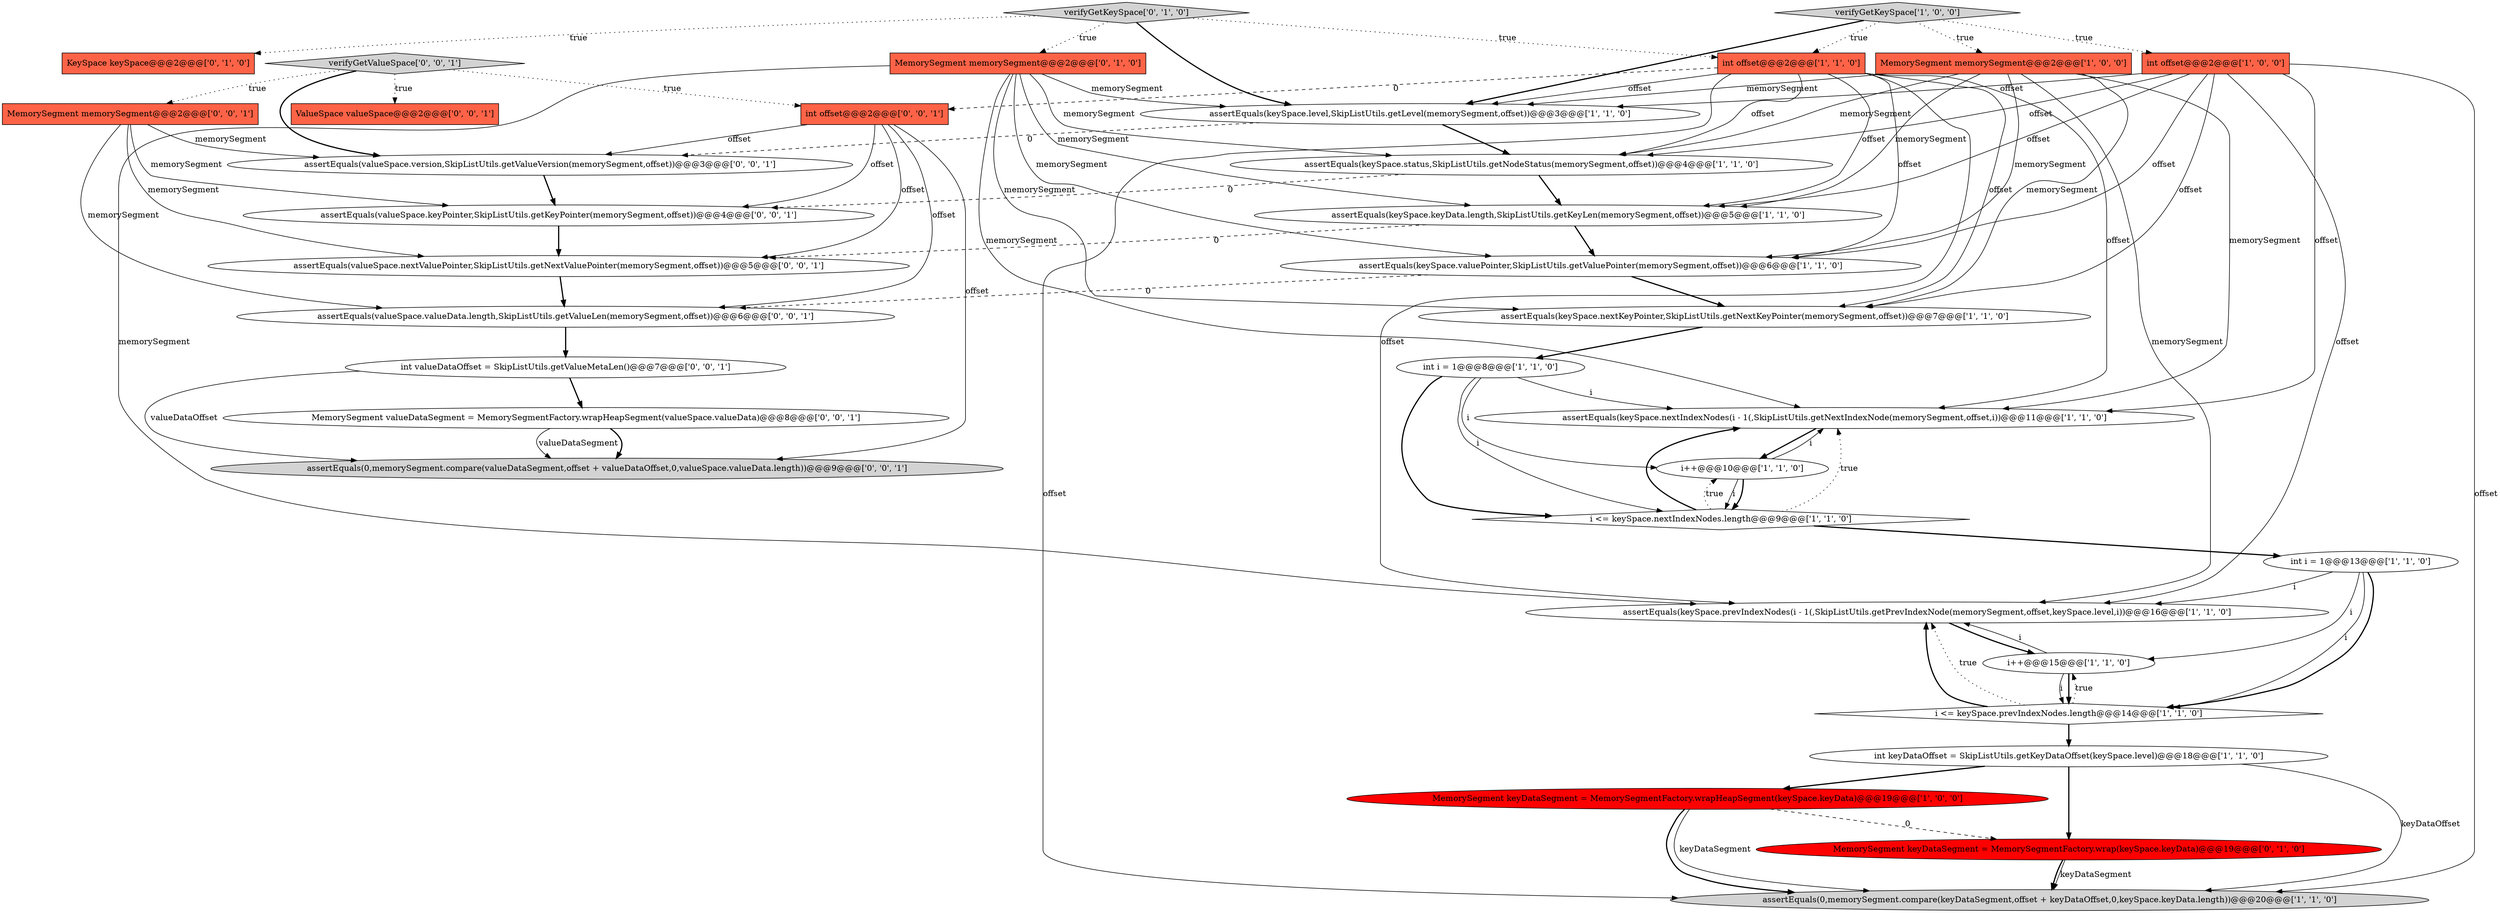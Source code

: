 digraph {
21 [style = filled, label = "KeySpace keySpace@@@2@@@['0', '1', '0']", fillcolor = tomato, shape = box image = "AAA0AAABBB2BBB"];
14 [style = filled, label = "int keyDataOffset = SkipListUtils.getKeyDataOffset(keySpace.level)@@@18@@@['1', '1', '0']", fillcolor = white, shape = ellipse image = "AAA0AAABBB1BBB"];
3 [style = filled, label = "assertEquals(keySpace.nextIndexNodes(i - 1(,SkipListUtils.getNextIndexNode(memorySegment,offset,i))@@@11@@@['1', '1', '0']", fillcolor = white, shape = ellipse image = "AAA0AAABBB1BBB"];
13 [style = filled, label = "i <= keySpace.nextIndexNodes.length@@@9@@@['1', '1', '0']", fillcolor = white, shape = diamond image = "AAA0AAABBB1BBB"];
12 [style = filled, label = "assertEquals(keySpace.valuePointer,SkipListUtils.getValuePointer(memorySegment,offset))@@@6@@@['1', '1', '0']", fillcolor = white, shape = ellipse image = "AAA0AAABBB1BBB"];
22 [style = filled, label = "verifyGetKeySpace['0', '1', '0']", fillcolor = lightgray, shape = diamond image = "AAA0AAABBB2BBB"];
23 [style = filled, label = "MemorySegment keyDataSegment = MemorySegmentFactory.wrap(keySpace.keyData)@@@19@@@['0', '1', '0']", fillcolor = red, shape = ellipse image = "AAA1AAABBB2BBB"];
31 [style = filled, label = "MemorySegment memorySegment@@@2@@@['0', '0', '1']", fillcolor = tomato, shape = box image = "AAA0AAABBB3BBB"];
34 [style = filled, label = "int offset@@@2@@@['0', '0', '1']", fillcolor = tomato, shape = box image = "AAA0AAABBB3BBB"];
9 [style = filled, label = "verifyGetKeySpace['1', '0', '0']", fillcolor = lightgray, shape = diamond image = "AAA0AAABBB1BBB"];
32 [style = filled, label = "verifyGetValueSpace['0', '0', '1']", fillcolor = lightgray, shape = diamond image = "AAA0AAABBB3BBB"];
11 [style = filled, label = "assertEquals(keySpace.status,SkipListUtils.getNodeStatus(memorySegment,offset))@@@4@@@['1', '1', '0']", fillcolor = white, shape = ellipse image = "AAA0AAABBB1BBB"];
20 [style = filled, label = "MemorySegment memorySegment@@@2@@@['0', '1', '0']", fillcolor = tomato, shape = box image = "AAA0AAABBB2BBB"];
7 [style = filled, label = "assertEquals(0,memorySegment.compare(keyDataSegment,offset + keyDataOffset,0,keySpace.keyData.length))@@@20@@@['1', '1', '0']", fillcolor = lightgray, shape = ellipse image = "AAA0AAABBB1BBB"];
15 [style = filled, label = "int offset@@@2@@@['1', '1', '0']", fillcolor = tomato, shape = box image = "AAA0AAABBB1BBB"];
4 [style = filled, label = "assertEquals(keySpace.keyData.length,SkipListUtils.getKeyLen(memorySegment,offset))@@@5@@@['1', '1', '0']", fillcolor = white, shape = ellipse image = "AAA0AAABBB1BBB"];
26 [style = filled, label = "assertEquals(valueSpace.keyPointer,SkipListUtils.getKeyPointer(memorySegment,offset))@@@4@@@['0', '0', '1']", fillcolor = white, shape = ellipse image = "AAA0AAABBB3BBB"];
1 [style = filled, label = "MemorySegment memorySegment@@@2@@@['1', '0', '0']", fillcolor = tomato, shape = box image = "AAA0AAABBB1BBB"];
16 [style = filled, label = "assertEquals(keySpace.level,SkipListUtils.getLevel(memorySegment,offset))@@@3@@@['1', '1', '0']", fillcolor = white, shape = ellipse image = "AAA0AAABBB1BBB"];
28 [style = filled, label = "ValueSpace valueSpace@@@2@@@['0', '0', '1']", fillcolor = tomato, shape = box image = "AAA0AAABBB3BBB"];
0 [style = filled, label = "int i = 1@@@8@@@['1', '1', '0']", fillcolor = white, shape = ellipse image = "AAA0AAABBB1BBB"];
24 [style = filled, label = "assertEquals(valueSpace.nextValuePointer,SkipListUtils.getNextValuePointer(memorySegment,offset))@@@5@@@['0', '0', '1']", fillcolor = white, shape = ellipse image = "AAA0AAABBB3BBB"];
6 [style = filled, label = "int i = 1@@@13@@@['1', '1', '0']", fillcolor = white, shape = ellipse image = "AAA0AAABBB1BBB"];
25 [style = filled, label = "int valueDataOffset = SkipListUtils.getValueMetaLen()@@@7@@@['0', '0', '1']", fillcolor = white, shape = ellipse image = "AAA0AAABBB3BBB"];
10 [style = filled, label = "int offset@@@2@@@['1', '0', '0']", fillcolor = tomato, shape = box image = "AAA0AAABBB1BBB"];
8 [style = filled, label = "i++@@@10@@@['1', '1', '0']", fillcolor = white, shape = ellipse image = "AAA0AAABBB1BBB"];
27 [style = filled, label = "MemorySegment valueDataSegment = MemorySegmentFactory.wrapHeapSegment(valueSpace.valueData)@@@8@@@['0', '0', '1']", fillcolor = white, shape = ellipse image = "AAA0AAABBB3BBB"];
29 [style = filled, label = "assertEquals(0,memorySegment.compare(valueDataSegment,offset + valueDataOffset,0,valueSpace.valueData.length))@@@9@@@['0', '0', '1']", fillcolor = lightgray, shape = ellipse image = "AAA0AAABBB3BBB"];
33 [style = filled, label = "assertEquals(valueSpace.valueData.length,SkipListUtils.getValueLen(memorySegment,offset))@@@6@@@['0', '0', '1']", fillcolor = white, shape = ellipse image = "AAA0AAABBB3BBB"];
2 [style = filled, label = "assertEquals(keySpace.nextKeyPointer,SkipListUtils.getNextKeyPointer(memorySegment,offset))@@@7@@@['1', '1', '0']", fillcolor = white, shape = ellipse image = "AAA0AAABBB1BBB"];
17 [style = filled, label = "assertEquals(keySpace.prevIndexNodes(i - 1(,SkipListUtils.getPrevIndexNode(memorySegment,offset,keySpace.level,i))@@@16@@@['1', '1', '0']", fillcolor = white, shape = ellipse image = "AAA0AAABBB1BBB"];
19 [style = filled, label = "MemorySegment keyDataSegment = MemorySegmentFactory.wrapHeapSegment(keySpace.keyData)@@@19@@@['1', '0', '0']", fillcolor = red, shape = ellipse image = "AAA1AAABBB1BBB"];
18 [style = filled, label = "i++@@@15@@@['1', '1', '0']", fillcolor = white, shape = ellipse image = "AAA0AAABBB1BBB"];
5 [style = filled, label = "i <= keySpace.prevIndexNodes.length@@@14@@@['1', '1', '0']", fillcolor = white, shape = diamond image = "AAA0AAABBB1BBB"];
30 [style = filled, label = "assertEquals(valueSpace.version,SkipListUtils.getValueVersion(memorySegment,offset))@@@3@@@['0', '0', '1']", fillcolor = white, shape = ellipse image = "AAA0AAABBB3BBB"];
15->2 [style = solid, label="offset"];
15->17 [style = solid, label="offset"];
32->28 [style = dotted, label="true"];
0->13 [style = bold, label=""];
5->18 [style = dotted, label="true"];
1->17 [style = solid, label="memorySegment"];
1->12 [style = solid, label="memorySegment"];
1->3 [style = solid, label="memorySegment"];
9->16 [style = bold, label=""];
12->2 [style = bold, label=""];
1->11 [style = solid, label="memorySegment"];
19->23 [style = dashed, label="0"];
33->25 [style = bold, label=""];
23->7 [style = solid, label="keyDataSegment"];
9->15 [style = dotted, label="true"];
34->24 [style = solid, label="offset"];
31->30 [style = solid, label="memorySegment"];
10->16 [style = solid, label="offset"];
1->4 [style = solid, label="memorySegment"];
1->16 [style = solid, label="memorySegment"];
15->34 [style = dashed, label="0"];
13->3 [style = dotted, label="true"];
6->5 [style = solid, label="i"];
30->26 [style = bold, label=""];
18->17 [style = solid, label="i"];
26->24 [style = bold, label=""];
5->17 [style = bold, label=""];
10->3 [style = solid, label="offset"];
25->27 [style = bold, label=""];
22->20 [style = dotted, label="true"];
0->8 [style = solid, label="i"];
10->4 [style = solid, label="offset"];
10->7 [style = solid, label="offset"];
23->7 [style = bold, label=""];
27->29 [style = bold, label=""];
4->24 [style = dashed, label="0"];
9->10 [style = dotted, label="true"];
20->4 [style = solid, label="memorySegment"];
10->11 [style = solid, label="offset"];
32->31 [style = dotted, label="true"];
15->11 [style = solid, label="offset"];
22->21 [style = dotted, label="true"];
34->30 [style = solid, label="offset"];
12->33 [style = dashed, label="0"];
32->34 [style = dotted, label="true"];
20->12 [style = solid, label="memorySegment"];
22->16 [style = bold, label=""];
11->4 [style = bold, label=""];
11->26 [style = dashed, label="0"];
14->19 [style = bold, label=""];
34->26 [style = solid, label="offset"];
34->33 [style = solid, label="offset"];
31->24 [style = solid, label="memorySegment"];
32->30 [style = bold, label=""];
18->5 [style = solid, label="i"];
6->18 [style = solid, label="i"];
24->33 [style = bold, label=""];
6->5 [style = bold, label=""];
2->0 [style = bold, label=""];
14->23 [style = bold, label=""];
16->30 [style = dashed, label="0"];
13->8 [style = dotted, label="true"];
3->8 [style = bold, label=""];
0->3 [style = solid, label="i"];
9->1 [style = dotted, label="true"];
4->12 [style = bold, label=""];
20->3 [style = solid, label="memorySegment"];
13->6 [style = bold, label=""];
22->15 [style = dotted, label="true"];
20->17 [style = solid, label="memorySegment"];
8->13 [style = bold, label=""];
5->17 [style = dotted, label="true"];
15->4 [style = solid, label="offset"];
16->11 [style = bold, label=""];
8->3 [style = solid, label="i"];
10->2 [style = solid, label="offset"];
20->2 [style = solid, label="memorySegment"];
0->13 [style = solid, label="i"];
15->7 [style = solid, label="offset"];
15->16 [style = solid, label="offset"];
25->29 [style = solid, label="valueDataOffset"];
5->14 [style = bold, label=""];
20->16 [style = solid, label="memorySegment"];
15->3 [style = solid, label="offset"];
8->13 [style = solid, label="i"];
1->2 [style = solid, label="memorySegment"];
20->11 [style = solid, label="memorySegment"];
10->12 [style = solid, label="offset"];
10->17 [style = solid, label="offset"];
31->26 [style = solid, label="memorySegment"];
13->3 [style = bold, label=""];
6->17 [style = solid, label="i"];
15->12 [style = solid, label="offset"];
18->5 [style = bold, label=""];
19->7 [style = solid, label="keyDataSegment"];
34->29 [style = solid, label="offset"];
31->33 [style = solid, label="memorySegment"];
14->7 [style = solid, label="keyDataOffset"];
19->7 [style = bold, label=""];
17->18 [style = bold, label=""];
27->29 [style = solid, label="valueDataSegment"];
}
